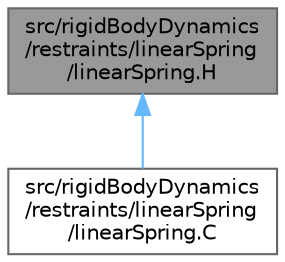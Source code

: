 digraph "src/rigidBodyDynamics/restraints/linearSpring/linearSpring.H"
{
 // LATEX_PDF_SIZE
  bgcolor="transparent";
  edge [fontname=Helvetica,fontsize=10,labelfontname=Helvetica,labelfontsize=10];
  node [fontname=Helvetica,fontsize=10,shape=box,height=0.2,width=0.4];
  Node1 [id="Node000001",label="src/rigidBodyDynamics\l/restraints/linearSpring\l/linearSpring.H",height=0.2,width=0.4,color="gray40", fillcolor="grey60", style="filled", fontcolor="black",tooltip=" "];
  Node1 -> Node2 [id="edge1_Node000001_Node000002",dir="back",color="steelblue1",style="solid",tooltip=" "];
  Node2 [id="Node000002",label="src/rigidBodyDynamics\l/restraints/linearSpring\l/linearSpring.C",height=0.2,width=0.4,color="grey40", fillcolor="white", style="filled",URL="$rigidBodyDynamics_2restraints_2linearSpring_2linearSpring_8C.html",tooltip=" "];
}
